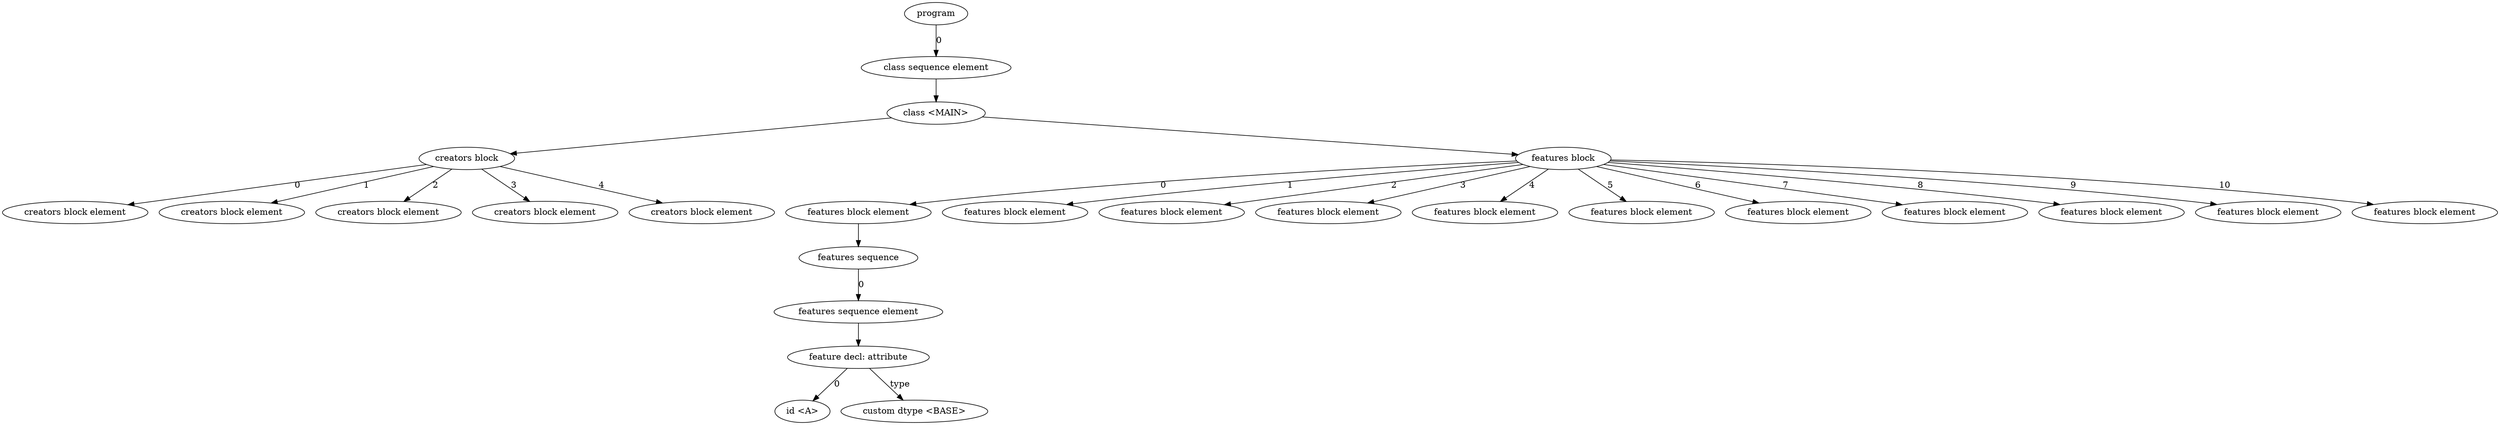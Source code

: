 digraph g {
25[label="program"];
24[label="class sequence element"];
23[label="class <MAIN>"];
5[label="creators block"];
0[label="creators block element"];
5 -> 0[label="0"];
1[label="creators block element"];
5 -> 1[label="1"];
2[label="creators block element"];
5 -> 2[label="2"];
3[label="creators block element"];
5 -> 3[label="3"];
4[label="creators block element"];
5 -> 4[label="4"];
23 -> 5;
22[label="features block"];
11[label="features block element"];
10[label="features sequence"];
9[label="features sequence element"];
8[label="feature decl: attribute"];
6[label="id <A>"];
8 -> 6[label="0"];
7[label="custom dtype <BASE>"];
8 -> 7[label="type"];
9 -> 8;
10 -> 9[label="0"];
11 -> 10;
22 -> 11[label="0"];
12[label="features block element"];
22 -> 12[label="1"];
13[label="features block element"];
22 -> 13[label="2"];
14[label="features block element"];
22 -> 14[label="3"];
15[label="features block element"];
22 -> 15[label="4"];
16[label="features block element"];
22 -> 16[label="5"];
17[label="features block element"];
22 -> 17[label="6"];
18[label="features block element"];
22 -> 18[label="7"];
19[label="features block element"];
22 -> 19[label="8"];
20[label="features block element"];
22 -> 20[label="9"];
21[label="features block element"];
22 -> 21[label="10"];
23 -> 22;
24 -> 23;
25 -> 24[label="0"];
}
